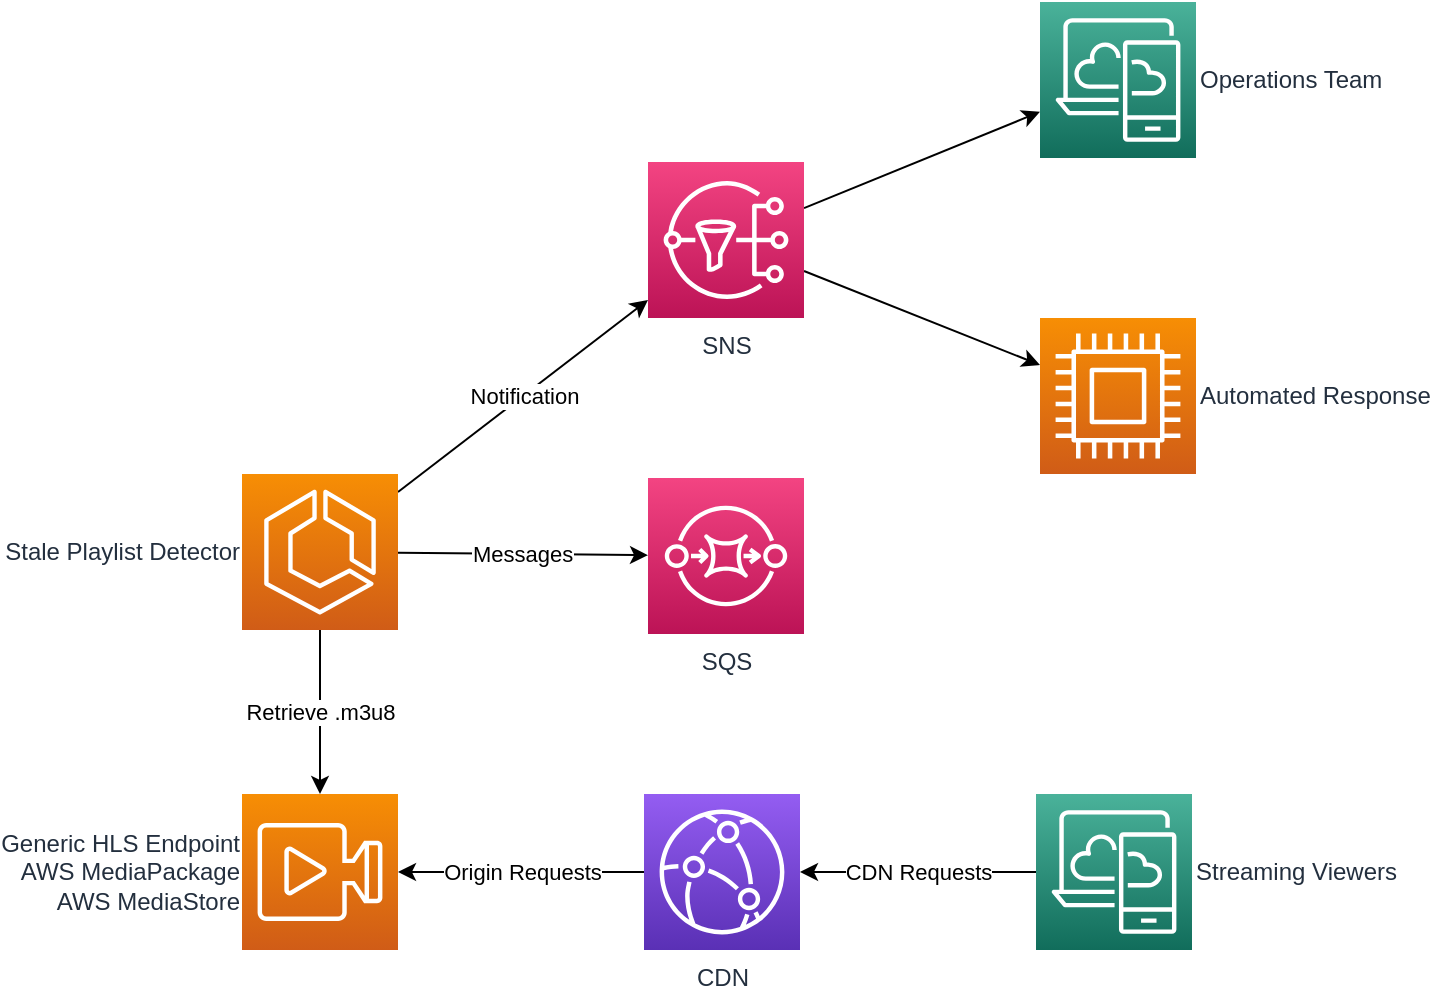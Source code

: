 <mxfile version="10.9.7" type="device"><diagram id="eQhSHxxhyC0or_s9K4GY" name="Page-1"><mxGraphModel dx="1682" dy="938" grid="1" gridSize="10" guides="1" tooltips="1" connect="1" arrows="1" fold="1" page="1" pageScale="1" pageWidth="1500" pageHeight="1500" math="0" shadow="0"><root><mxCell id="0"/><mxCell id="1" parent="0"/><mxCell id="MJD2AC5gaju4xomJ-INN-16" value="Origin Requests" style="edgeStyle=none;rounded=0;orthogonalLoop=1;jettySize=auto;html=1;" edge="1" parent="1" source="MJD2AC5gaju4xomJ-INN-4" target="MJD2AC5gaju4xomJ-INN-7"><mxGeometry relative="1" as="geometry"><mxPoint x="439" y="677" as="targetPoint"/></mxGeometry></mxCell><mxCell id="MJD2AC5gaju4xomJ-INN-4" value="CDN" style="outlineConnect=0;fontColor=#232F3E;gradientColor=#945DF2;gradientDirection=north;fillColor=#5A30B5;strokeColor=#ffffff;dashed=0;verticalLabelPosition=bottom;verticalAlign=top;align=center;html=1;fontSize=12;fontStyle=0;aspect=fixed;shape=mxgraph.aws4.resourceIcon;resIcon=mxgraph.aws4.cloudfront;" vertex="1" parent="1"><mxGeometry x="562" y="638" width="78" height="78" as="geometry"/></mxCell><mxCell id="MJD2AC5gaju4xomJ-INN-13" value="Retrieve .m3u8" style="rounded=0;orthogonalLoop=1;jettySize=auto;html=1;" edge="1" parent="1" source="MJD2AC5gaju4xomJ-INN-5" target="MJD2AC5gaju4xomJ-INN-7"><mxGeometry relative="1" as="geometry"><mxPoint x="400" y="638" as="targetPoint"/></mxGeometry></mxCell><mxCell id="MJD2AC5gaju4xomJ-INN-18" value="Notification" style="edgeStyle=none;rounded=0;orthogonalLoop=1;jettySize=auto;html=1;" edge="1" parent="1" source="MJD2AC5gaju4xomJ-INN-5" target="MJD2AC5gaju4xomJ-INN-8"><mxGeometry relative="1" as="geometry"/></mxCell><mxCell id="MJD2AC5gaju4xomJ-INN-23" value="Messages" style="edgeStyle=none;rounded=0;orthogonalLoop=1;jettySize=auto;html=1;" edge="1" parent="1" source="MJD2AC5gaju4xomJ-INN-5" target="MJD2AC5gaju4xomJ-INN-22"><mxGeometry relative="1" as="geometry"/></mxCell><mxCell id="MJD2AC5gaju4xomJ-INN-5" value="Stale Playlist Detector" style="outlineConnect=0;fontColor=#232F3E;gradientColor=#F78E04;gradientDirection=north;fillColor=#D05C17;strokeColor=#ffffff;dashed=0;verticalLabelPosition=middle;verticalAlign=middle;align=right;html=1;fontSize=12;fontStyle=0;aspect=fixed;shape=mxgraph.aws4.resourceIcon;resIcon=mxgraph.aws4.ecs;labelPosition=left;" vertex="1" parent="1"><mxGeometry x="361" y="478" width="78" height="78" as="geometry"/></mxCell><mxCell id="MJD2AC5gaju4xomJ-INN-7" value="Generic HLS Endpoint&lt;br&gt;AWS MediaPackage&lt;br&gt;AWS MediaStore" style="outlineConnect=0;fontColor=#232F3E;gradientColor=#F78E04;gradientDirection=north;fillColor=#D05C17;strokeColor=#ffffff;dashed=0;verticalLabelPosition=middle;verticalAlign=middle;align=right;html=1;fontSize=12;fontStyle=0;aspect=fixed;shape=mxgraph.aws4.resourceIcon;resIcon=mxgraph.aws4.media_services;labelPosition=left;" vertex="1" parent="1"><mxGeometry x="361" y="638" width="78" height="78" as="geometry"/></mxCell><mxCell id="MJD2AC5gaju4xomJ-INN-19" style="edgeStyle=none;rounded=0;orthogonalLoop=1;jettySize=auto;html=1;" edge="1" parent="1" source="MJD2AC5gaju4xomJ-INN-8" target="MJD2AC5gaju4xomJ-INN-10"><mxGeometry relative="1" as="geometry"/></mxCell><mxCell id="MJD2AC5gaju4xomJ-INN-20" style="edgeStyle=none;rounded=0;orthogonalLoop=1;jettySize=auto;html=1;" edge="1" parent="1" source="MJD2AC5gaju4xomJ-INN-8" target="MJD2AC5gaju4xomJ-INN-9"><mxGeometry relative="1" as="geometry"/></mxCell><mxCell id="MJD2AC5gaju4xomJ-INN-8" value="SNS" style="outlineConnect=0;fontColor=#232F3E;gradientColor=#F34482;gradientDirection=north;fillColor=#BC1356;strokeColor=#ffffff;dashed=0;verticalLabelPosition=bottom;verticalAlign=top;align=center;html=1;fontSize=12;fontStyle=0;aspect=fixed;shape=mxgraph.aws4.resourceIcon;resIcon=mxgraph.aws4.sns;labelPosition=center;" vertex="1" parent="1"><mxGeometry x="564" y="322" width="78" height="78" as="geometry"/></mxCell><mxCell id="MJD2AC5gaju4xomJ-INN-9" value="Operations Team" style="outlineConnect=0;fontColor=#232F3E;gradientColor=#4AB29A;gradientDirection=north;fillColor=#116D5B;strokeColor=#ffffff;dashed=0;verticalLabelPosition=middle;verticalAlign=middle;align=left;html=1;fontSize=12;fontStyle=0;aspect=fixed;shape=mxgraph.aws4.resourceIcon;resIcon=mxgraph.aws4.desktop_and_app_streaming;labelPosition=right;" vertex="1" parent="1"><mxGeometry x="760" y="242" width="78" height="78" as="geometry"/></mxCell><mxCell id="MJD2AC5gaju4xomJ-INN-10" value="Automated Response" style="outlineConnect=0;fontColor=#232F3E;gradientColor=#F78E04;gradientDirection=north;fillColor=#D05C17;strokeColor=#ffffff;dashed=0;verticalLabelPosition=middle;verticalAlign=middle;align=left;html=1;fontSize=12;fontStyle=0;aspect=fixed;shape=mxgraph.aws4.resourceIcon;resIcon=mxgraph.aws4.compute;labelPosition=right;" vertex="1" parent="1"><mxGeometry x="760" y="400" width="78" height="78" as="geometry"/></mxCell><mxCell id="MJD2AC5gaju4xomJ-INN-21" value="CDN Requests" style="edgeStyle=none;rounded=0;orthogonalLoop=1;jettySize=auto;html=1;" edge="1" parent="1" source="MJD2AC5gaju4xomJ-INN-14" target="MJD2AC5gaju4xomJ-INN-4"><mxGeometry relative="1" as="geometry"/></mxCell><mxCell id="MJD2AC5gaju4xomJ-INN-14" value="Streaming Viewers" style="outlineConnect=0;fontColor=#232F3E;gradientColor=#4AB29A;gradientDirection=north;fillColor=#116D5B;strokeColor=#ffffff;dashed=0;verticalLabelPosition=middle;verticalAlign=middle;align=left;html=1;fontSize=12;fontStyle=0;aspect=fixed;shape=mxgraph.aws4.resourceIcon;resIcon=mxgraph.aws4.desktop_and_app_streaming;labelPosition=right;" vertex="1" parent="1"><mxGeometry x="758" y="638" width="78" height="78" as="geometry"/></mxCell><mxCell id="MJD2AC5gaju4xomJ-INN-22" value="SQS" style="outlineConnect=0;fontColor=#232F3E;gradientColor=#F34482;gradientDirection=north;fillColor=#BC1356;strokeColor=#ffffff;dashed=0;verticalLabelPosition=bottom;verticalAlign=top;align=center;html=1;fontSize=12;fontStyle=0;aspect=fixed;shape=mxgraph.aws4.resourceIcon;resIcon=mxgraph.aws4.sqs;" vertex="1" parent="1"><mxGeometry x="564" y="480" width="78" height="78" as="geometry"/></mxCell></root></mxGraphModel></diagram></mxfile>